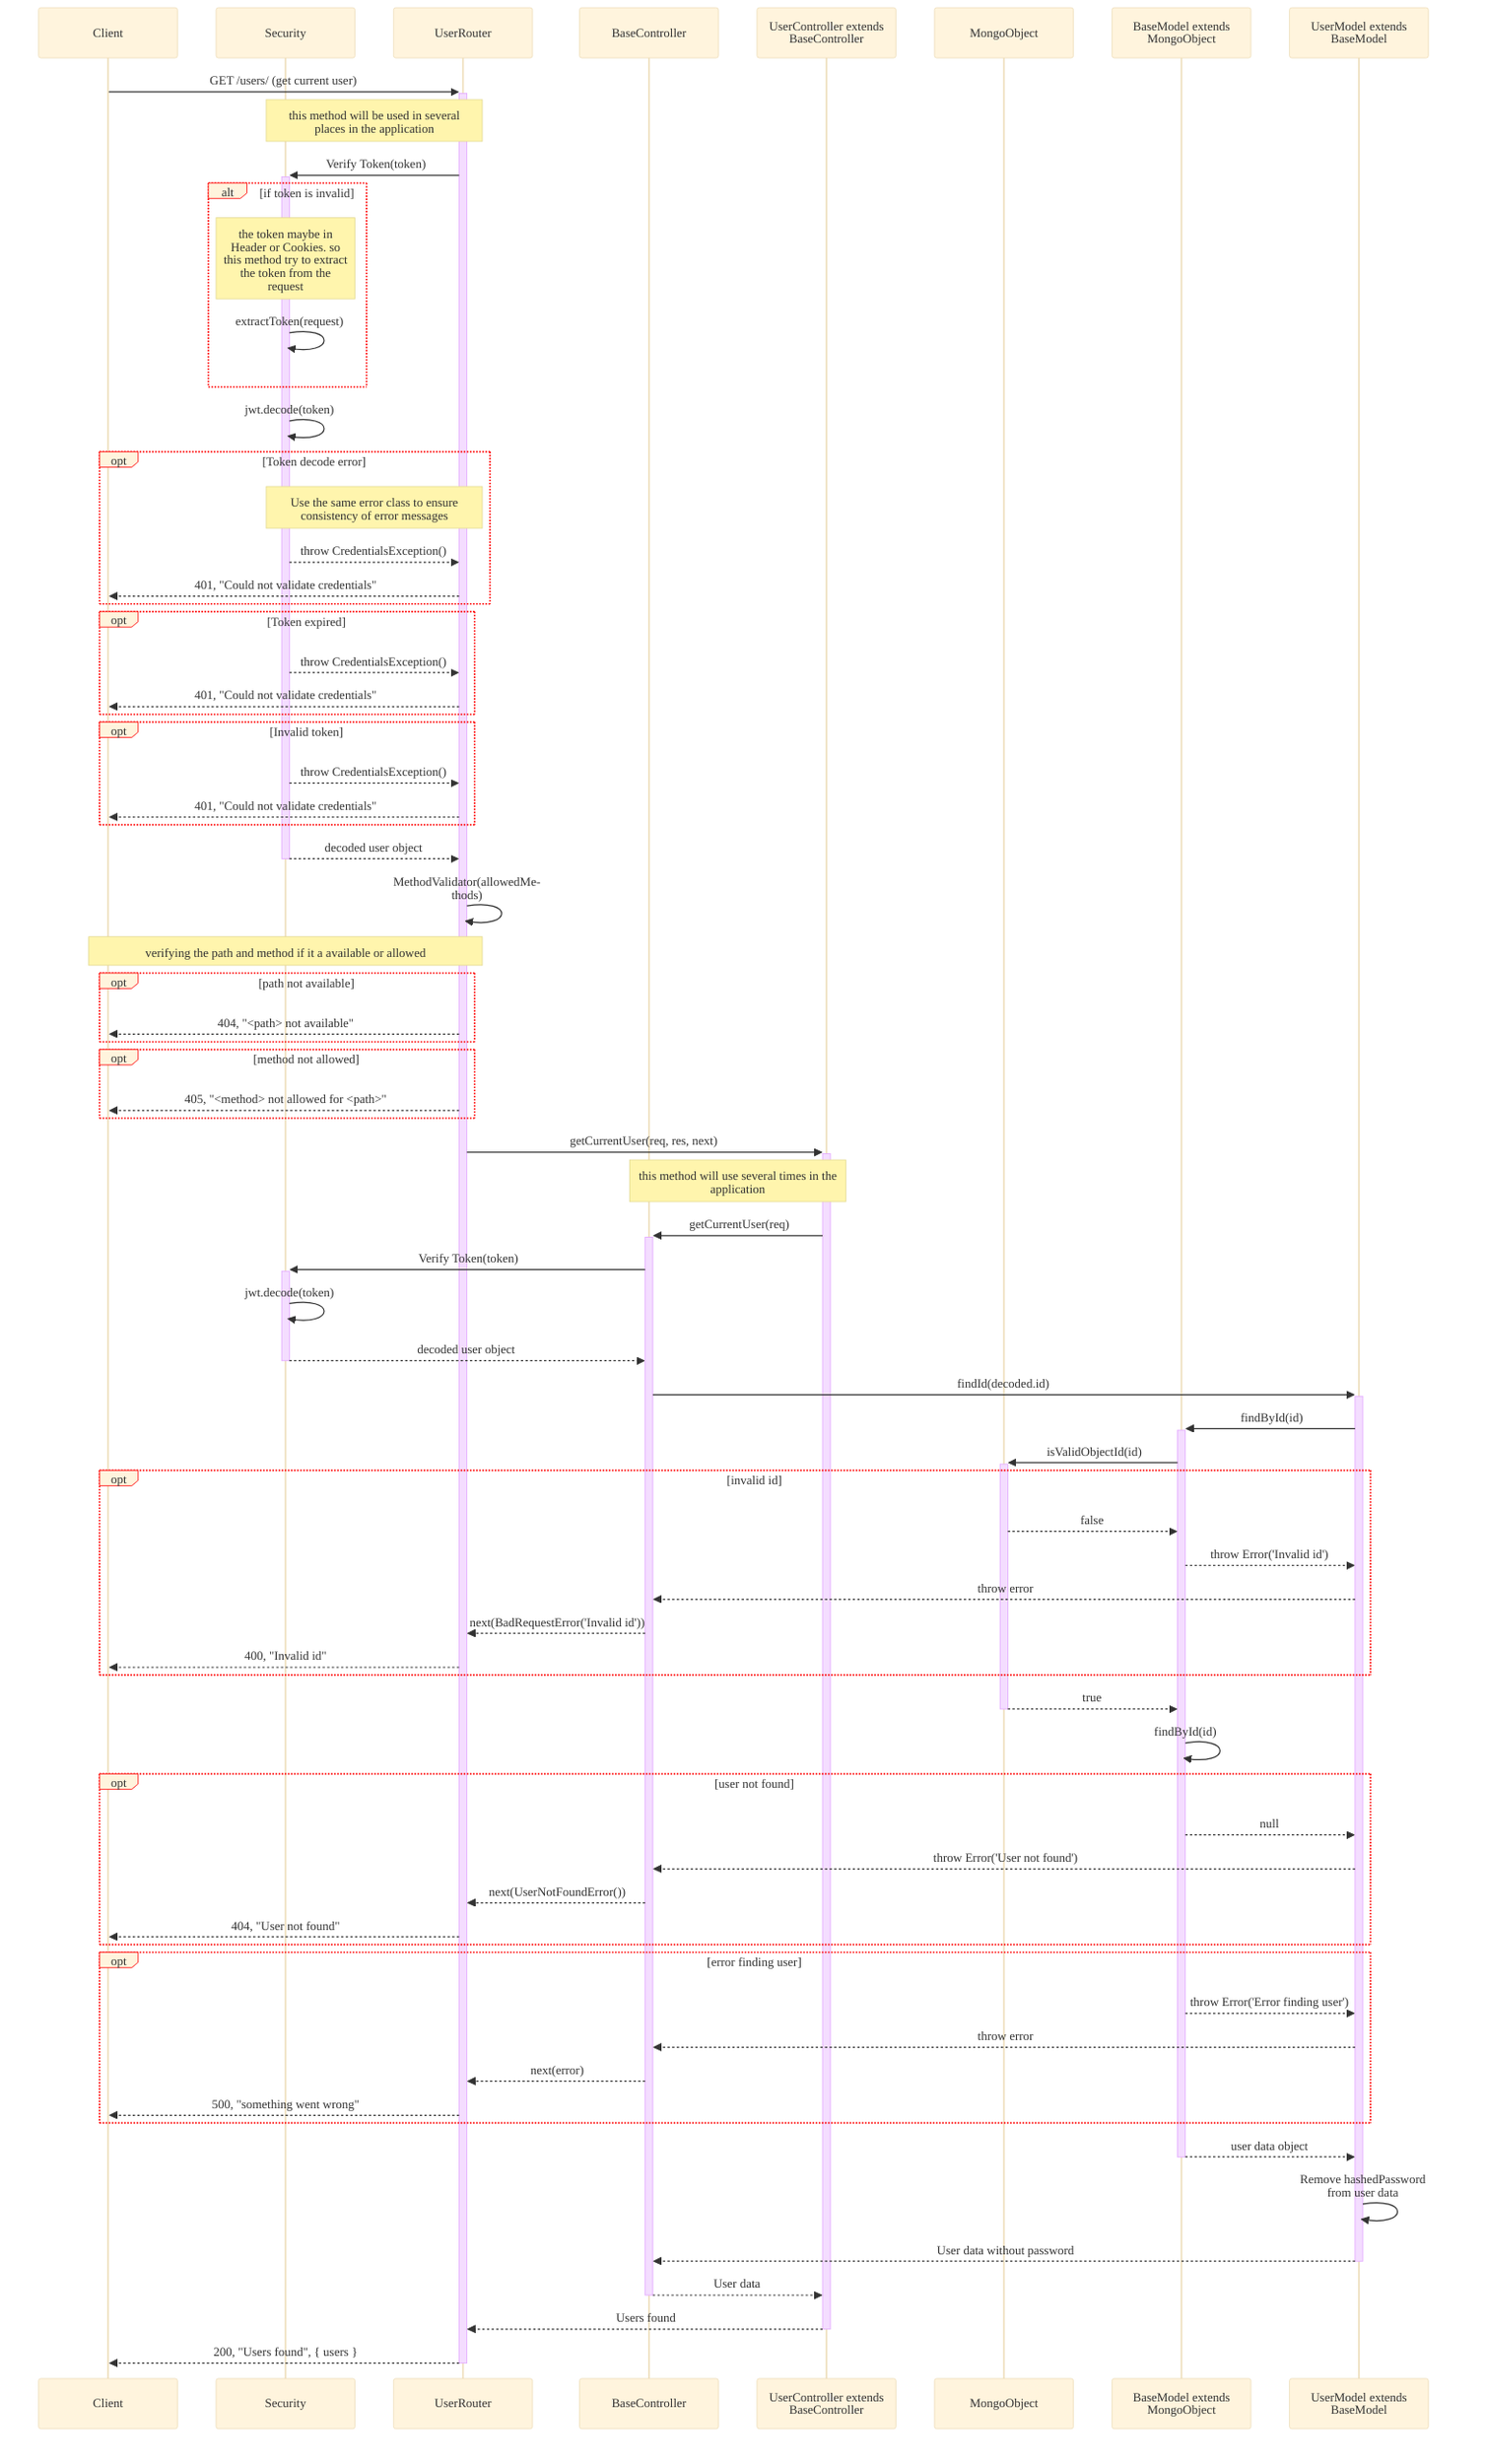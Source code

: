 %%{
    init: {
        "theme":"base",
        "themeVariables": {
            "fontFamily": "system-ui",
            'labelBoxBorderColor': '#ff0000'
        },
        "sequence": { 
            "wrap": true, 
            "width": 180 
        } 
    }
}%%
sequenceDiagram
    participant Client
    participant Sec as Security
    participant UserRouter as UserRouter
    participant BaseCont as BaseController
    participant UserCont as UserController extends BaseController
    participant Mongo as MongoObject
    participant BaseModel as BaseModel extends MongoObject
    participant Model as UserModel extends BaseModel

    %% Get User
    Client->>+UserRouter: GET /users/ (get current user)
    Note over Sec, UserRouter: this method will be used in several places in the application
    UserRouter->>+Sec: Verify Token(token)
    alt if token is invalid
    Note over Sec: the token maybe in Header or Cookies. so this method try to extract the token from the request
        Sec->>Sec: extractToken(request)
    end
    Sec->>Sec: jwt.decode(token)
    opt Token decode error
        Note over Sec, UserRouter: Use the same error class to ensure consistency of error messages 
        Sec-->>UserRouter: throw CredentialsException()
        UserRouter-->>Client: 401, "Could not validate credentials"
    end
    opt Token expired
        Sec-->>UserRouter: throw CredentialsException()
        UserRouter-->>Client: 401, "Could not validate credentials"
    end
    opt Invalid token
        Sec-->>UserRouter: throw CredentialsException()
        UserRouter-->>Client: 401, "Could not validate credentials"
    end
    Sec-->>-UserRouter: decoded user object
    UserRouter->>UserRouter: MethodValidator(allowedMethods)
    Note over Client,UserRouter : verifying the path and method if it a available or allowed
    opt path not available
        UserRouter-->>Client: 404, "<path> not available"
    end
    opt method not allowed
        UserRouter-->>Client: 405, "<method> not allowed for <path>"
    end
    UserRouter->>+UserCont: getCurrentUser(req, res, next)
    Note over UserCont, BaseCont: this method will use several times in the application
    UserCont->>+BaseCont: getCurrentUser(req)
    BaseCont->>+Sec: Verify Token(token)
    Sec->>Sec: jwt.decode(token)
    Sec-->>-BaseCont: decoded user object
    BaseCont->>+Model: findId(decoded.id)
    Model->>+BaseModel: findById(id)
    BaseModel->>+Mongo: isValidObjectId(id)
    opt invalid id
        Mongo-->>BaseModel: false
        BaseModel-->>Model: throw Error('Invalid id')
        Model-->>BaseCont: throw error
        BaseCont-->>UserRouter: next(BadRequestError('Invalid id'))
        UserRouter-->>Client: 400, "Invalid id"
    end
    Mongo-->>-BaseModel: true
    BaseModel->>BaseModel: findById(id)
    opt user not found
        BaseModel-->>Model: null
        Model-->>BaseCont: throw Error('User not found')
        BaseCont-->>UserRouter: next(UserNotFoundError())
        UserRouter-->>Client: 404, "User not found"
    end
    opt error finding user
        BaseModel-->>Model: throw Error('Error finding user')
        Model-->>BaseCont: throw error
        BaseCont-->>UserRouter: next(error)
        UserRouter-->>Client: 500, "something went wrong"
    end
    BaseModel-->>-Model: user data object
    Model->>Model: Remove hashedPassword from user data
    Model-->>-BaseCont: User data without password
    BaseCont-->>-UserCont: User data
    UserCont-->>-UserRouter: Users found
    UserRouter-->>-Client: 200, "Users found", { users }